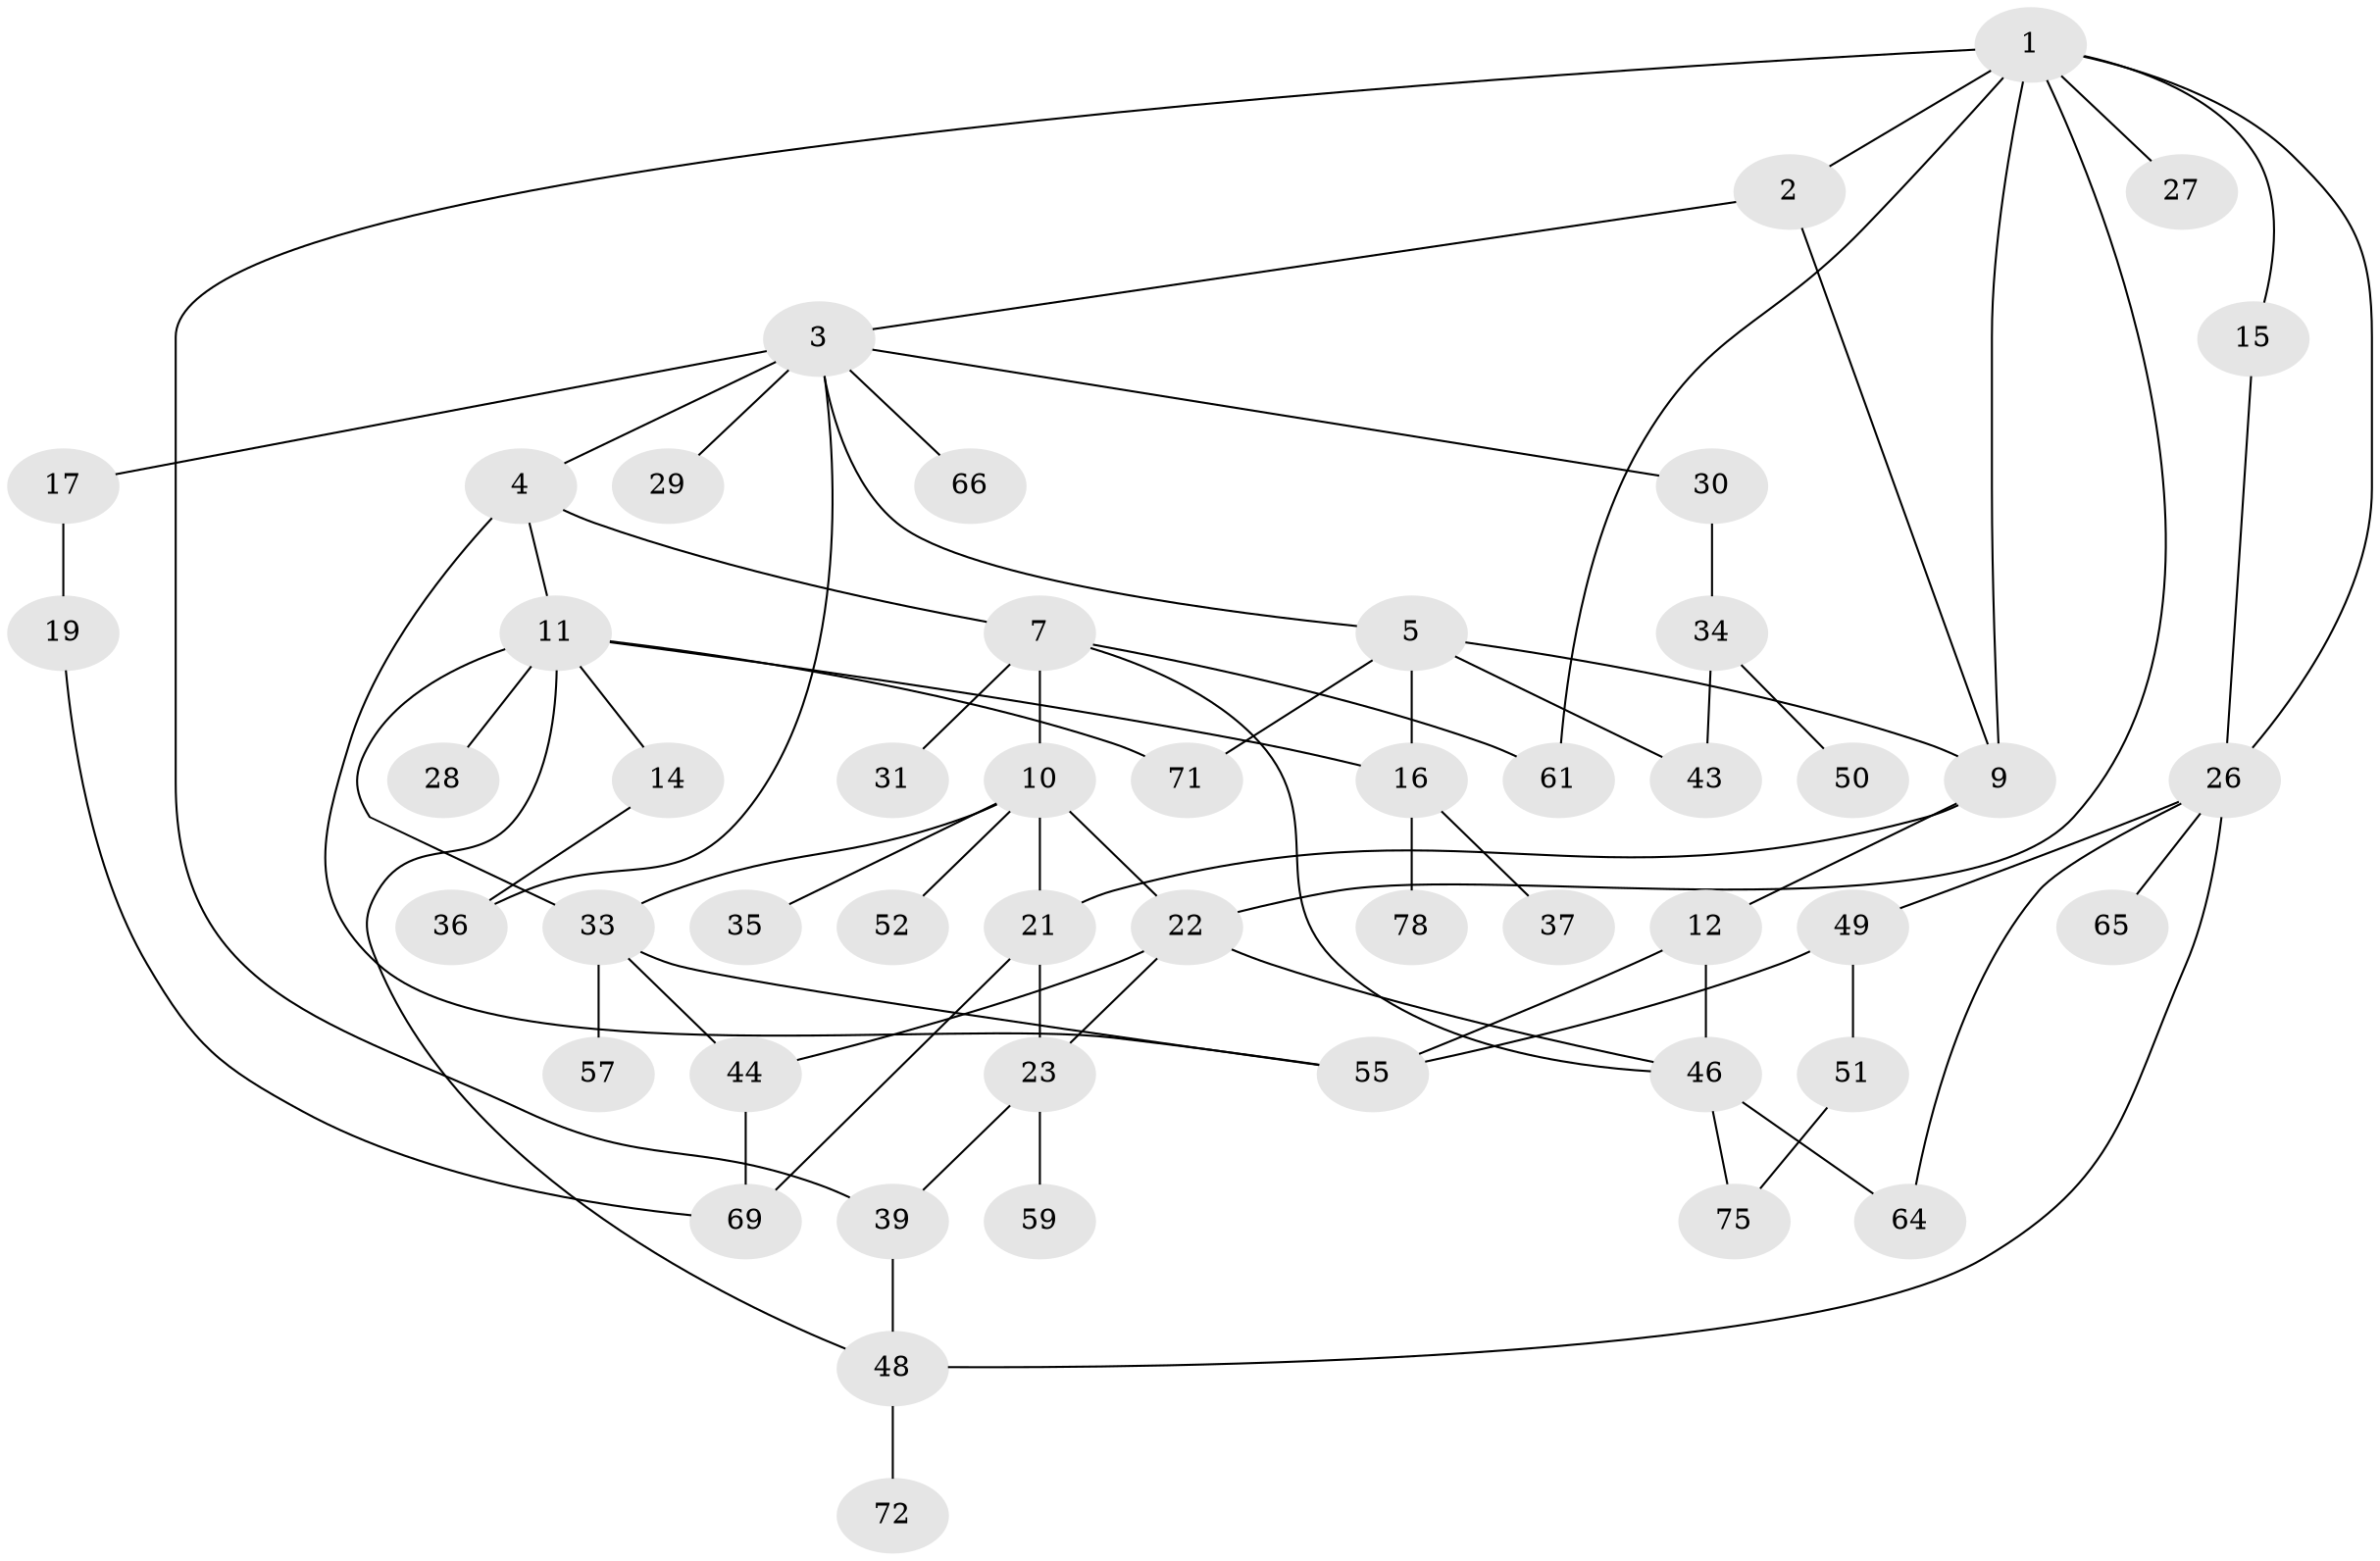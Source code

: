 // original degree distribution, {7: 0.02564102564102564, 4: 0.21794871794871795, 6: 0.01282051282051282, 5: 0.05128205128205128, 2: 0.20512820512820512, 3: 0.16666666666666666, 1: 0.32051282051282054}
// Generated by graph-tools (version 1.1) at 2025/41/03/06/25 10:41:26]
// undirected, 50 vertices, 74 edges
graph export_dot {
graph [start="1"]
  node [color=gray90,style=filled];
  1 [super="+13"];
  2 [super="+42"];
  3 [super="+6"];
  4 [super="+62"];
  5;
  7 [super="+8"];
  9 [super="+63"];
  10 [super="+25"];
  11 [super="+18"];
  12;
  14 [super="+32"];
  15 [super="+74"];
  16 [super="+38"];
  17 [super="+45"];
  19 [super="+20"];
  21 [super="+53"];
  22 [super="+47"];
  23 [super="+24"];
  26 [super="+41"];
  27;
  28;
  29;
  30;
  31;
  33 [super="+40"];
  34 [super="+54"];
  35;
  36 [super="+68"];
  37;
  39 [super="+56"];
  43;
  44 [super="+58"];
  46 [super="+60"];
  48 [super="+70"];
  49 [super="+77"];
  50;
  51 [super="+67"];
  52;
  55 [super="+73"];
  57;
  59;
  61;
  64;
  65;
  66;
  69;
  71 [super="+76"];
  72;
  75;
  78;
  1 -- 2;
  1 -- 15;
  1 -- 27;
  1 -- 61;
  1 -- 26;
  1 -- 39;
  1 -- 9;
  1 -- 22;
  2 -- 3;
  2 -- 9;
  3 -- 4;
  3 -- 5;
  3 -- 29;
  3 -- 66;
  3 -- 17;
  3 -- 36;
  3 -- 30;
  4 -- 7;
  4 -- 11;
  4 -- 55;
  5 -- 9;
  5 -- 16;
  5 -- 43;
  5 -- 71;
  7 -- 10;
  7 -- 61;
  7 -- 31;
  7 -- 46;
  9 -- 12;
  9 -- 21;
  10 -- 21;
  10 -- 22;
  10 -- 33;
  10 -- 35;
  10 -- 52;
  11 -- 14;
  11 -- 33;
  11 -- 16;
  11 -- 28;
  11 -- 71;
  11 -- 48;
  12 -- 55;
  12 -- 46;
  14 -- 36;
  15 -- 26;
  16 -- 37;
  16 -- 78;
  17 -- 19;
  19 -- 69;
  21 -- 23;
  21 -- 69;
  22 -- 46;
  22 -- 23;
  22 -- 44;
  23 -- 59;
  23 -- 39;
  26 -- 48;
  26 -- 49;
  26 -- 64;
  26 -- 65;
  30 -- 34;
  33 -- 55;
  33 -- 57;
  33 -- 44;
  34 -- 50;
  34 -- 43;
  39 -- 48;
  44 -- 69;
  46 -- 64;
  46 -- 75;
  48 -- 72;
  49 -- 51;
  49 -- 55;
  51 -- 75;
}
